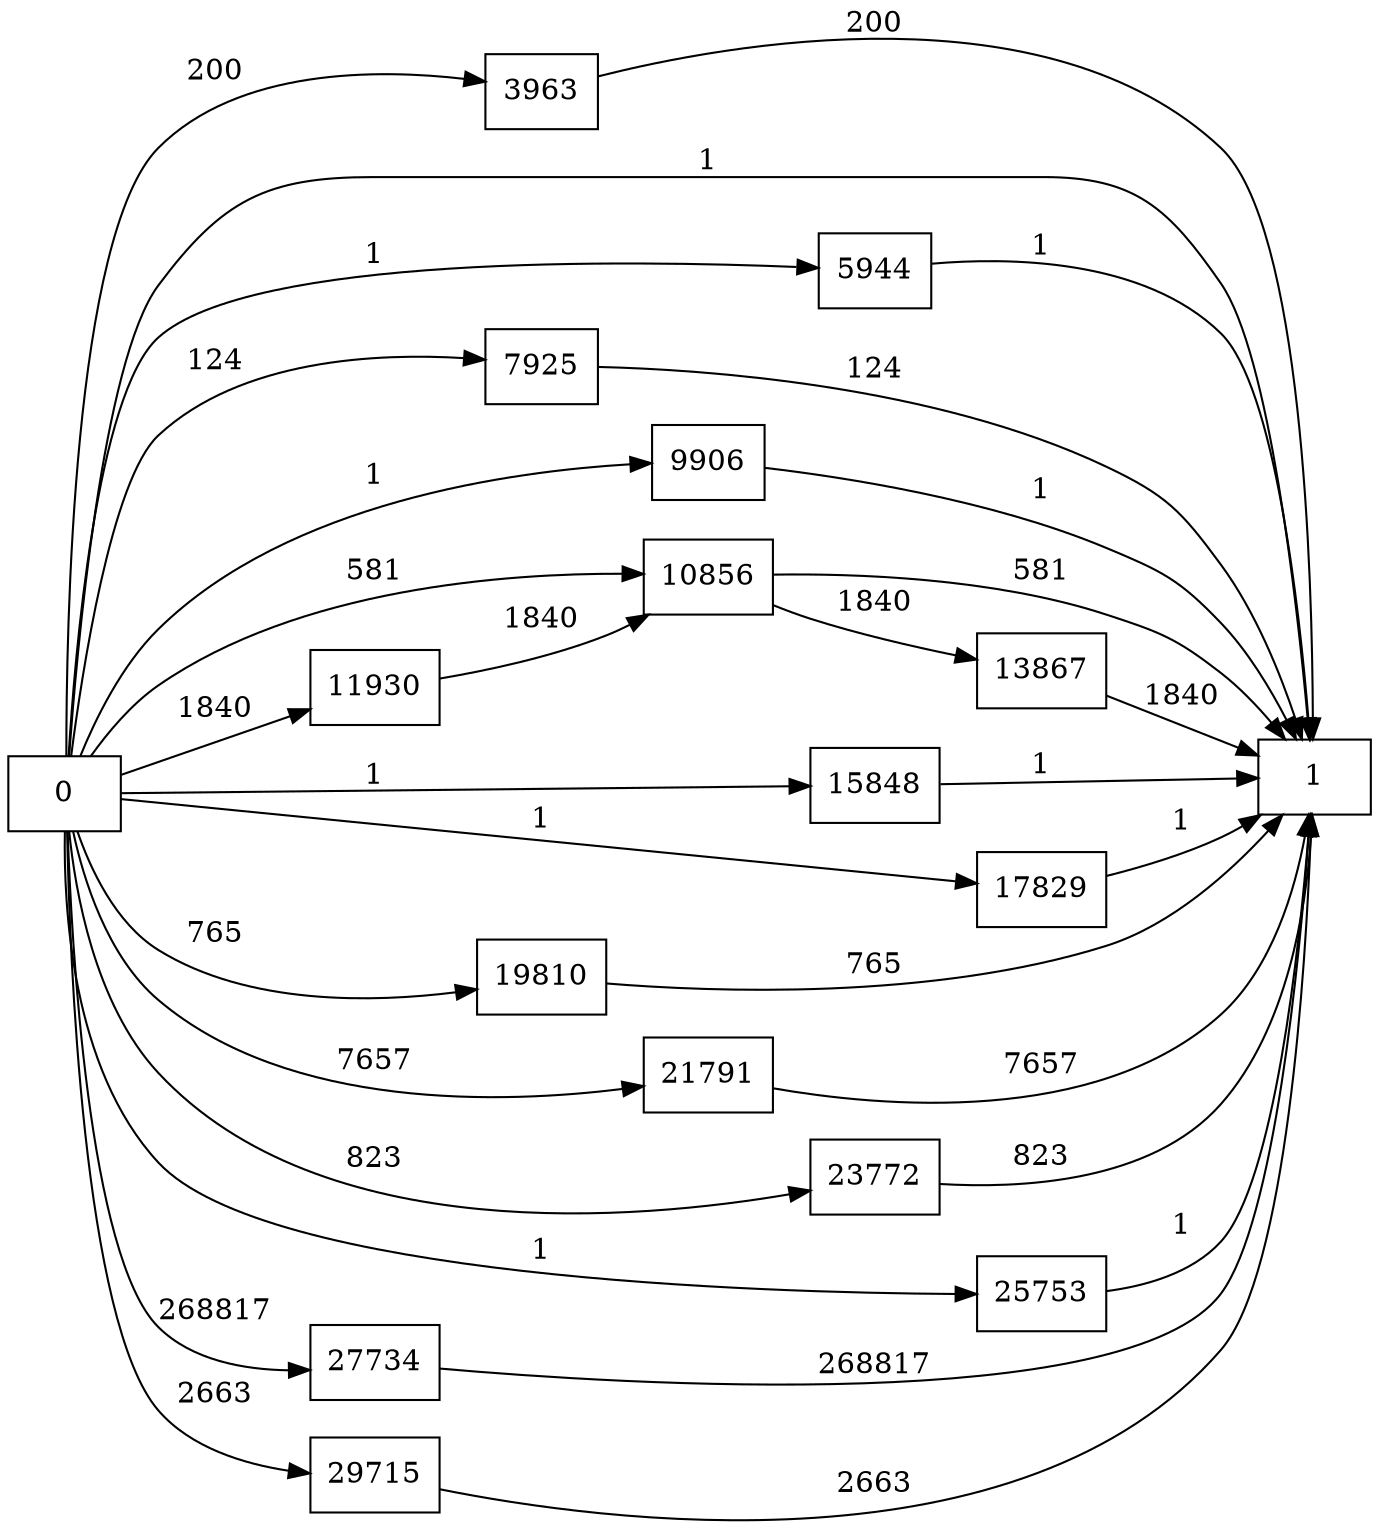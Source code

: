 digraph {
	graph [rankdir=LR]
	node [shape=rectangle]
	3963 -> 1 [label=200]
	5944 -> 1 [label=1]
	7925 -> 1 [label=124]
	9906 -> 1 [label=1]
	10856 -> 1 [label=581]
	10856 -> 13867 [label=1840]
	11930 -> 10856 [label=1840]
	13867 -> 1 [label=1840]
	15848 -> 1 [label=1]
	17829 -> 1 [label=1]
	19810 -> 1 [label=765]
	21791 -> 1 [label=7657]
	23772 -> 1 [label=823]
	25753 -> 1 [label=1]
	27734 -> 1 [label=268817]
	29715 -> 1 [label=2663]
	0 -> 1 [label=1]
	0 -> 3963 [label=200]
	0 -> 5944 [label=1]
	0 -> 7925 [label=124]
	0 -> 9906 [label=1]
	0 -> 10856 [label=581]
	0 -> 11930 [label=1840]
	0 -> 15848 [label=1]
	0 -> 17829 [label=1]
	0 -> 19810 [label=765]
	0 -> 21791 [label=7657]
	0 -> 23772 [label=823]
	0 -> 25753 [label=1]
	0 -> 27734 [label=268817]
	0 -> 29715 [label=2663]
}
